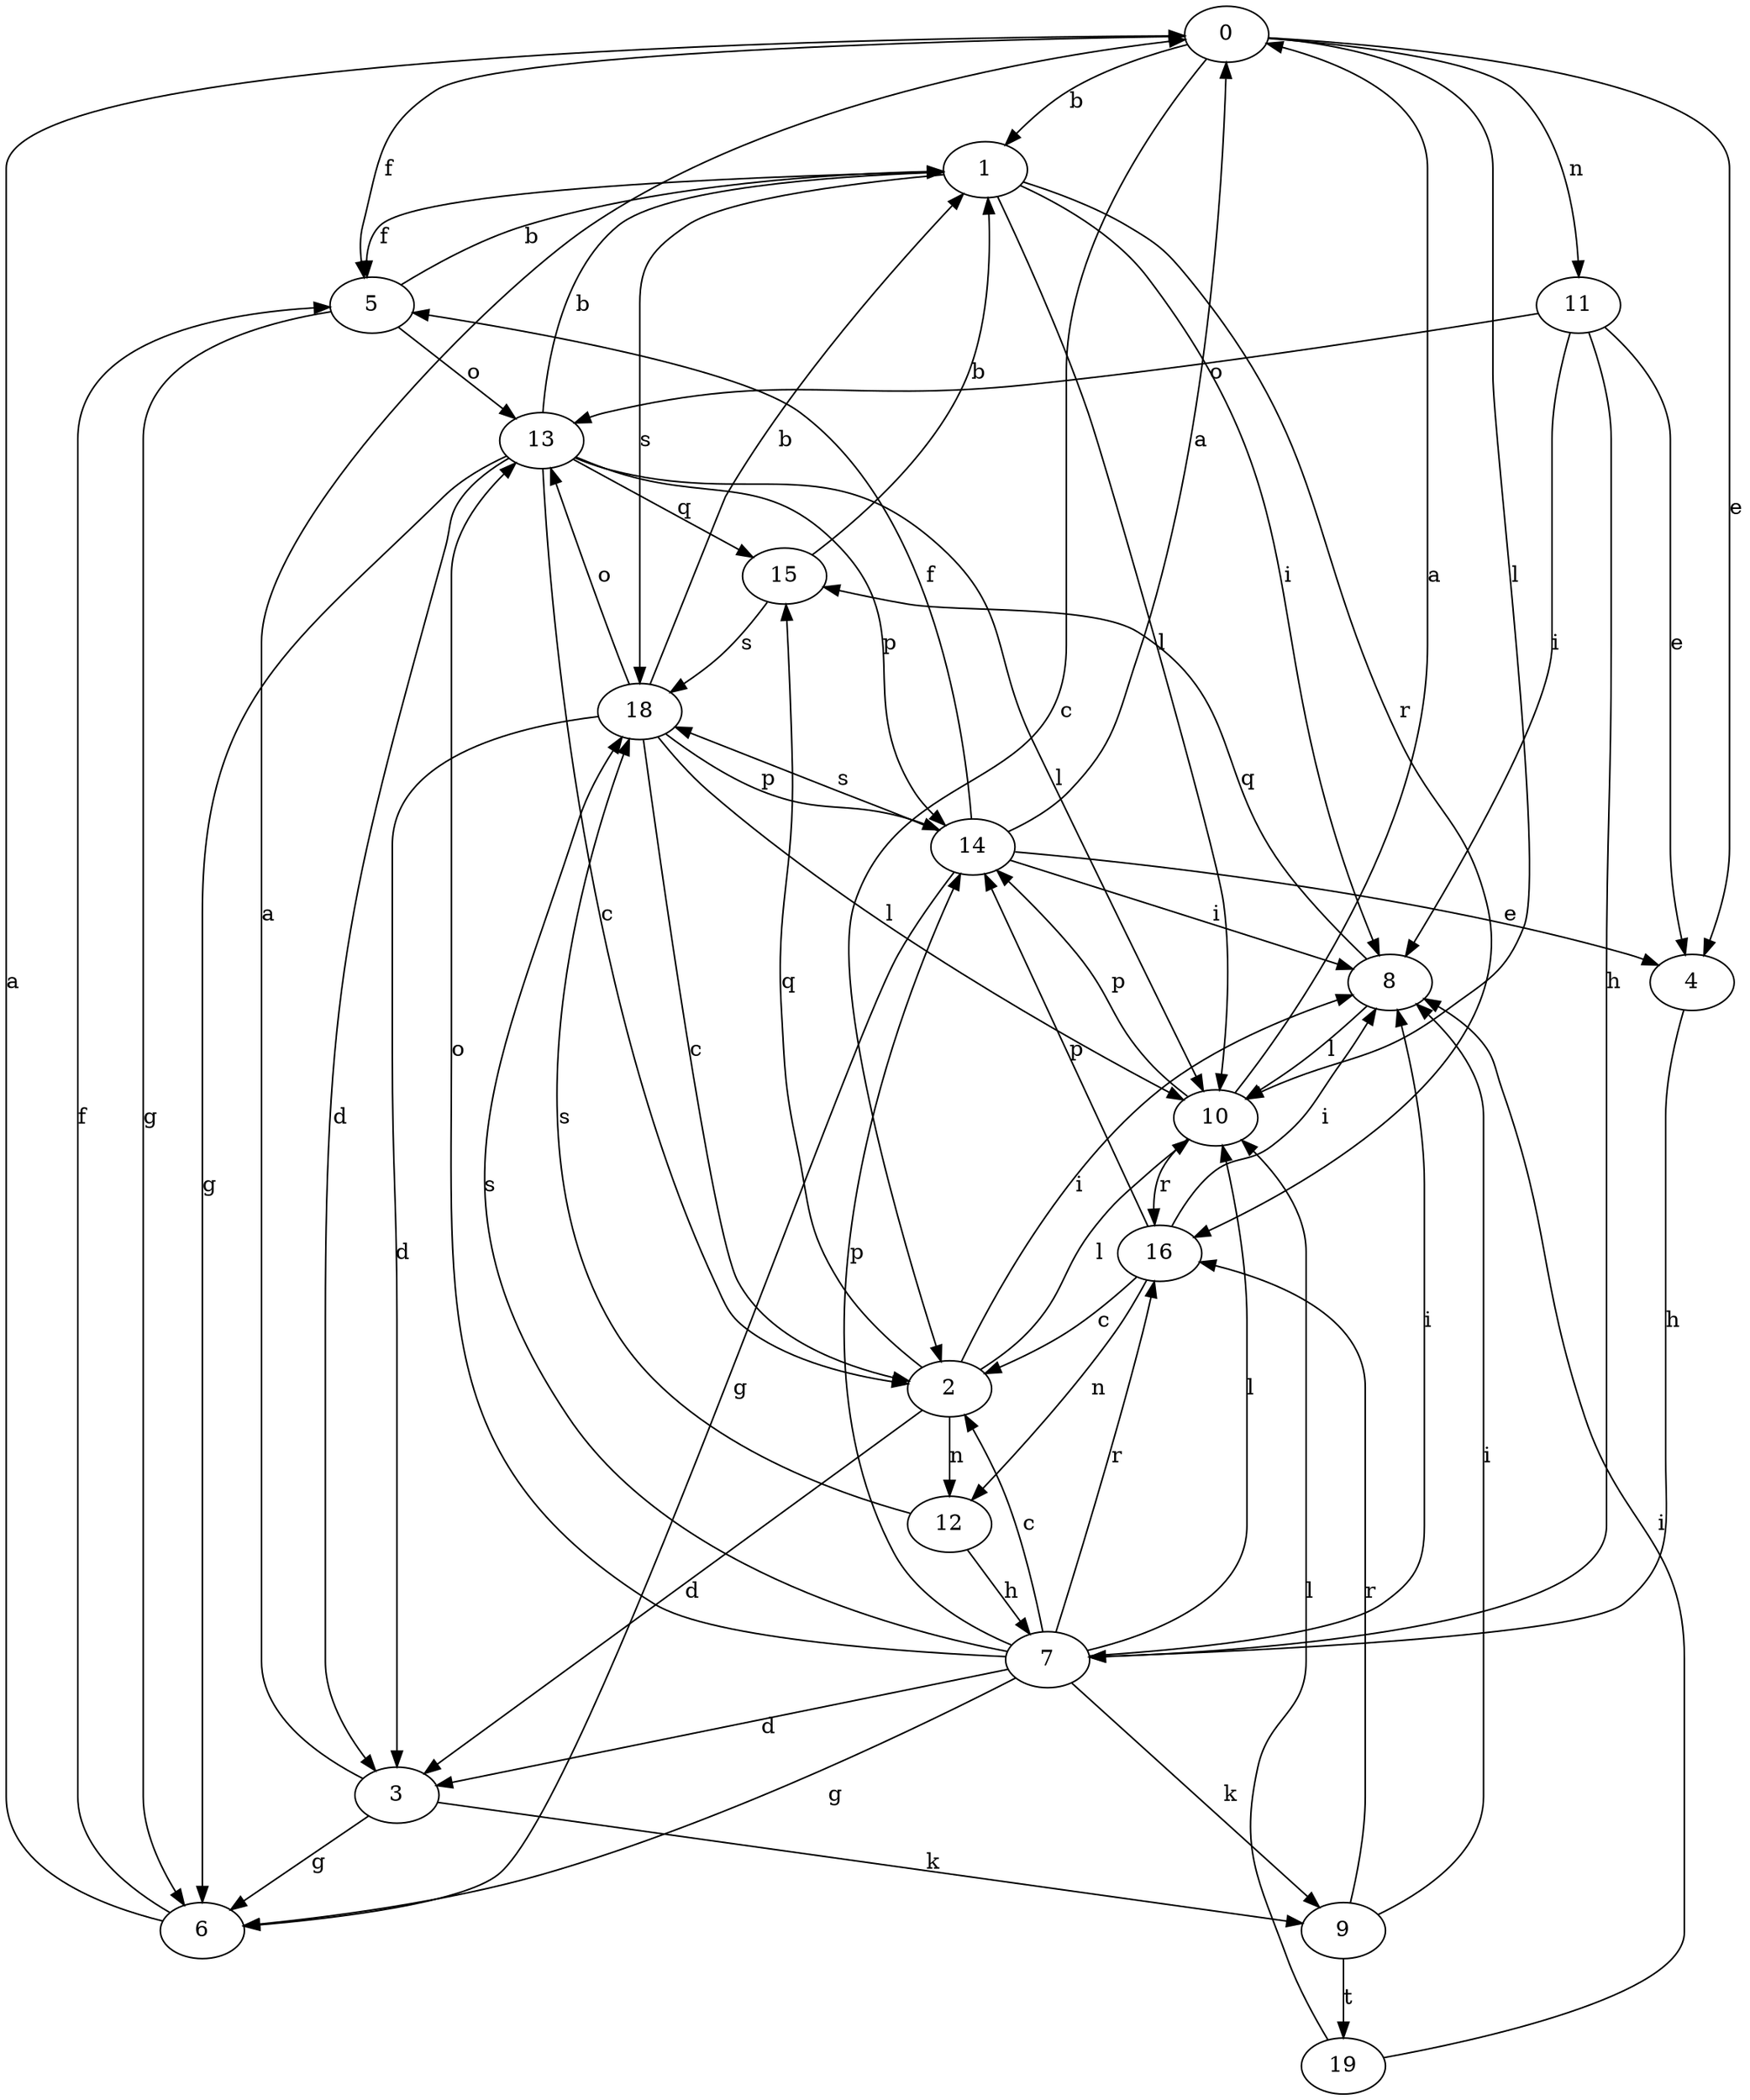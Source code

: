 strict digraph  {
0;
1;
2;
3;
4;
5;
6;
7;
8;
9;
10;
11;
12;
13;
14;
15;
16;
18;
19;
0 -> 1  [label=b];
0 -> 2  [label=c];
0 -> 4  [label=e];
0 -> 5  [label=f];
0 -> 10  [label=l];
0 -> 11  [label=n];
1 -> 5  [label=f];
1 -> 8  [label=i];
1 -> 10  [label=l];
1 -> 16  [label=r];
1 -> 18  [label=s];
2 -> 3  [label=d];
2 -> 8  [label=i];
2 -> 10  [label=l];
2 -> 12  [label=n];
2 -> 15  [label=q];
3 -> 0  [label=a];
3 -> 6  [label=g];
3 -> 9  [label=k];
4 -> 7  [label=h];
5 -> 1  [label=b];
5 -> 6  [label=g];
5 -> 13  [label=o];
6 -> 0  [label=a];
6 -> 5  [label=f];
7 -> 2  [label=c];
7 -> 3  [label=d];
7 -> 6  [label=g];
7 -> 8  [label=i];
7 -> 9  [label=k];
7 -> 10  [label=l];
7 -> 13  [label=o];
7 -> 14  [label=p];
7 -> 16  [label=r];
7 -> 18  [label=s];
8 -> 10  [label=l];
8 -> 15  [label=q];
9 -> 8  [label=i];
9 -> 16  [label=r];
9 -> 19  [label=t];
10 -> 0  [label=a];
10 -> 14  [label=p];
10 -> 16  [label=r];
11 -> 4  [label=e];
11 -> 7  [label=h];
11 -> 8  [label=i];
11 -> 13  [label=o];
12 -> 7  [label=h];
12 -> 18  [label=s];
13 -> 1  [label=b];
13 -> 2  [label=c];
13 -> 3  [label=d];
13 -> 6  [label=g];
13 -> 10  [label=l];
13 -> 14  [label=p];
13 -> 15  [label=q];
14 -> 0  [label=a];
14 -> 4  [label=e];
14 -> 5  [label=f];
14 -> 6  [label=g];
14 -> 8  [label=i];
14 -> 18  [label=s];
15 -> 1  [label=b];
15 -> 18  [label=s];
16 -> 2  [label=c];
16 -> 8  [label=i];
16 -> 12  [label=n];
16 -> 14  [label=p];
18 -> 1  [label=b];
18 -> 2  [label=c];
18 -> 3  [label=d];
18 -> 10  [label=l];
18 -> 13  [label=o];
18 -> 14  [label=p];
19 -> 8  [label=i];
19 -> 10  [label=l];
}
